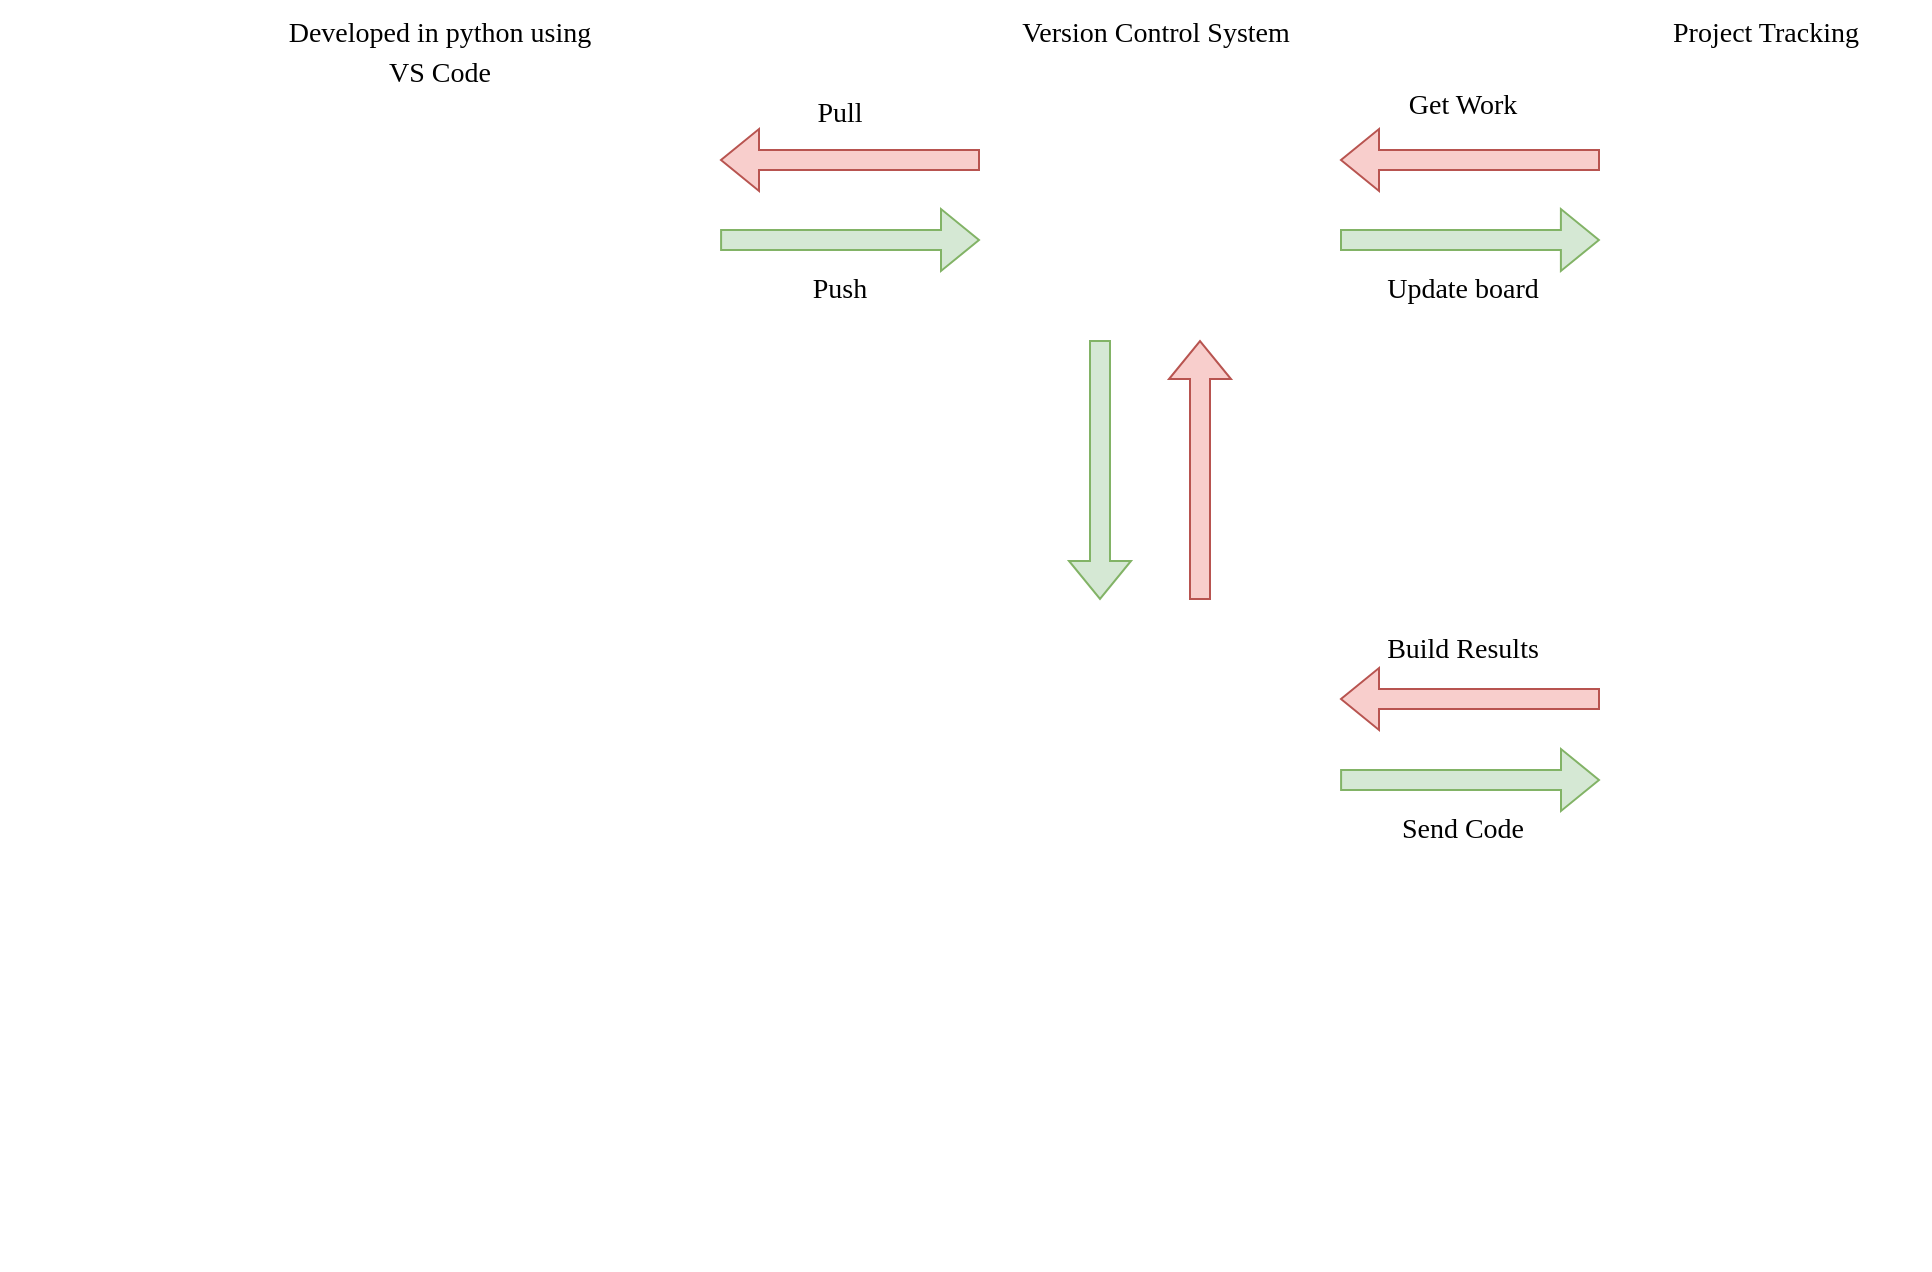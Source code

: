 <mxfile version="17.1.0" type="github">
  <diagram id="R-vtsllRjWptvhgfUugX" name="Page-1">
    <mxGraphModel dx="1422" dy="752" grid="1" gridSize="10" guides="1" tooltips="1" connect="1" arrows="1" fold="1" page="1" pageScale="1" pageWidth="827" pageHeight="1169" math="0" shadow="0">
      <root>
        <mxCell id="0" />
        <mxCell id="1" parent="0" />
        <mxCell id="UjC964fogurT_Rf7UAPe-1" value="" style="shape=image;verticalLabelPosition=bottom;labelBackgroundColor=default;verticalAlign=top;aspect=fixed;imageAspect=0;image=https://o.remove.bg/downloads/bcf56bba-a07d-4360-9be7-c0eeecf1608a/image-removebg-preview.png;" vertex="1" parent="1">
          <mxGeometry x="540" y="60" width="235.54" height="130" as="geometry" />
        </mxCell>
        <mxCell id="UjC964fogurT_Rf7UAPe-3" value="" style="shape=image;verticalLabelPosition=bottom;labelBackgroundColor=default;verticalAlign=top;aspect=fixed;imageAspect=0;image=https://o.remove.bg/downloads/546b3714-94e5-4662-80a4-6e40884e7d94/image-removebg-preview.png;" vertex="1" parent="1">
          <mxGeometry x="522.77" y="290" width="270" height="270" as="geometry" />
        </mxCell>
        <mxCell id="UjC964fogurT_Rf7UAPe-4" value="" style="shape=image;verticalLabelPosition=bottom;labelBackgroundColor=default;verticalAlign=top;aspect=fixed;imageAspect=0;image=https://o.remove.bg/downloads/b527db3a-627c-4f6d-aade-42cf5eb6162f/image-removebg-preview.png;" vertex="1" parent="1">
          <mxGeometry x="430.0" y="330" width="215.91" height="120" as="geometry" />
        </mxCell>
        <mxCell id="UjC964fogurT_Rf7UAPe-6" value="" style="shape=image;verticalLabelPosition=bottom;labelBackgroundColor=default;verticalAlign=top;aspect=fixed;imageAspect=0;image=https://o.remove.bg/downloads/4e845978-fed2-4edf-9369-0dded8a33c09/image-removebg-preview.png;" vertex="1" parent="1">
          <mxGeometry x="880" y="42.5" width="165" height="165" as="geometry" />
        </mxCell>
        <mxCell id="UjC964fogurT_Rf7UAPe-7" value="" style="shape=image;verticalLabelPosition=bottom;labelBackgroundColor=default;verticalAlign=top;aspect=fixed;imageAspect=0;image=https://o.remove.bg/downloads/074fca3e-b8ea-4ec3-bf4a-671aaecba170/image-removebg-preview.png;" vertex="1" parent="1">
          <mxGeometry x="892.5" y="330" width="140" height="140" as="geometry" />
        </mxCell>
        <mxCell id="UjC964fogurT_Rf7UAPe-8" value="" style="shape=image;verticalLabelPosition=bottom;labelBackgroundColor=default;verticalAlign=top;aspect=fixed;imageAspect=0;image=https://o.remove.bg/downloads/10a5251b-6cb7-424c-af25-938a95f4638b/image-removebg-preview.png;" vertex="1" parent="1">
          <mxGeometry x="264.0" y="50" width="150" height="150" as="geometry" />
        </mxCell>
        <mxCell id="UjC964fogurT_Rf7UAPe-9" value="" style="shape=image;verticalLabelPosition=bottom;labelBackgroundColor=default;verticalAlign=top;aspect=fixed;imageAspect=0;image=https://o.remove.bg/downloads/89e39acb-b74c-4910-bea0-2c0385968e4f/image-removebg-preview.png;" vertex="1" parent="1">
          <mxGeometry x="93.84" y="57.5" width="266.21" height="150" as="geometry" />
        </mxCell>
        <mxCell id="UjC964fogurT_Rf7UAPe-10" value="" style="shape=flexArrow;endArrow=classic;html=1;rounded=0;fillColor=#f8cecc;strokeColor=#b85450;" edge="1" parent="1">
          <mxGeometry width="50" height="50" relative="1" as="geometry">
            <mxPoint x="570" y="100" as="sourcePoint" />
            <mxPoint x="440" y="100" as="targetPoint" />
          </mxGeometry>
        </mxCell>
        <mxCell id="UjC964fogurT_Rf7UAPe-16" value="" style="shape=flexArrow;endArrow=classic;html=1;rounded=0;fillColor=#d5e8d4;strokeColor=#82b366;" edge="1" parent="1">
          <mxGeometry width="50" height="50" relative="1" as="geometry">
            <mxPoint x="440.05" y="140" as="sourcePoint" />
            <mxPoint x="570" y="140" as="targetPoint" />
          </mxGeometry>
        </mxCell>
        <mxCell id="UjC964fogurT_Rf7UAPe-17" value="&lt;font style=&quot;font-size: 14px&quot;&gt;&lt;span&gt;Pull&lt;/span&gt;&lt;/font&gt;" style="text;html=1;strokeColor=none;fillColor=none;align=center;verticalAlign=middle;whiteSpace=wrap;rounded=0;fontFamily=Montserrat Light 300;fontSource=https%3A%2F%2Ffonts.googleapis.com%2Fcss%3Ffamily%3DMontserrat%2BLight%2B300;fontSize=16;" vertex="1" parent="1">
          <mxGeometry x="470" y="60" width="60" height="30" as="geometry" />
        </mxCell>
        <mxCell id="UjC964fogurT_Rf7UAPe-21" value="&lt;font style=&quot;font-size: 14px&quot;&gt;Developed in python using VS Code&lt;/font&gt;" style="text;html=1;strokeColor=none;fillColor=none;align=center;verticalAlign=middle;whiteSpace=wrap;rounded=0;fontFamily=Montserrat Light 300;fontSource=https%3A%2F%2Ffonts.googleapis.com%2Fcss%3Ffamily%3DMontserrat%2BLight%2B300;fontSize=16;" vertex="1" parent="1">
          <mxGeometry x="220.0" y="30" width="159.89" height="30" as="geometry" />
        </mxCell>
        <mxCell id="UjC964fogurT_Rf7UAPe-22" value="&lt;font style=&quot;font-size: 14px&quot;&gt;Version Control System&lt;/font&gt;" style="text;html=1;strokeColor=none;fillColor=none;align=center;verticalAlign=middle;whiteSpace=wrap;rounded=0;fontFamily=Montserrat Light 300;fontSource=https%3A%2F%2Ffonts.googleapis.com%2Fcss%3Ffamily%3DMontserrat%2BLight%2B300;fontSize=16;" vertex="1" parent="1">
          <mxGeometry x="577.82" y="20" width="159.89" height="30" as="geometry" />
        </mxCell>
        <mxCell id="UjC964fogurT_Rf7UAPe-23" value="&lt;font style=&quot;font-size: 14px&quot;&gt;Project Tracking&lt;/font&gt;" style="text;html=1;strokeColor=none;fillColor=none;align=center;verticalAlign=middle;whiteSpace=wrap;rounded=0;fontFamily=Montserrat Light 300;fontSource=https%3A%2F%2Ffonts.googleapis.com%2Fcss%3Ffamily%3DMontserrat%2BLight%2B300;fontSize=16;" vertex="1" parent="1">
          <mxGeometry x="882.55" y="20" width="159.89" height="30" as="geometry" />
        </mxCell>
        <mxCell id="UjC964fogurT_Rf7UAPe-26" value="Get Work" style="text;html=1;strokeColor=none;fillColor=none;align=center;verticalAlign=middle;whiteSpace=wrap;rounded=0;fontFamily=Montserrat Light 300;fontSource=https%3A%2F%2Ffonts.googleapis.com%2Fcss%3Ffamily%3DMontserrat%2BLight%2B300;fontSize=14;" vertex="1" parent="1">
          <mxGeometry x="750" y="57.5" width="122.68" height="30" as="geometry" />
        </mxCell>
        <mxCell id="UjC964fogurT_Rf7UAPe-27" value="Push" style="text;html=1;strokeColor=none;fillColor=none;align=center;verticalAlign=middle;whiteSpace=wrap;rounded=0;fontFamily=Montserrat Light 300;fontSource=https%3A%2F%2Ffonts.googleapis.com%2Fcss%3Ffamily%3DMontserrat%2BLight%2B300;fontSize=14;" vertex="1" parent="1">
          <mxGeometry x="470" y="150" width="60" height="30" as="geometry" />
        </mxCell>
        <mxCell id="UjC964fogurT_Rf7UAPe-28" value="Update board" style="text;html=1;strokeColor=none;fillColor=none;align=center;verticalAlign=middle;whiteSpace=wrap;rounded=0;fontFamily=Montserrat Light 300;fontSource=https%3A%2F%2Ffonts.googleapis.com%2Fcss%3Ffamily%3DMontserrat%2BLight%2B300;fontSize=14;" vertex="1" parent="1">
          <mxGeometry x="750" y="150" width="122.68" height="30" as="geometry" />
        </mxCell>
        <mxCell id="UjC964fogurT_Rf7UAPe-32" style="edgeStyle=orthogonalEdgeStyle;rounded=0;orthogonalLoop=1;jettySize=auto;html=1;exitX=0.5;exitY=1;exitDx=0;exitDy=0;fontSize=16;fillColor=#FFFFFF;" edge="1" parent="1" source="UjC964fogurT_Rf7UAPe-27" target="UjC964fogurT_Rf7UAPe-27">
          <mxGeometry relative="1" as="geometry" />
        </mxCell>
        <mxCell id="UjC964fogurT_Rf7UAPe-33" value="" style="shape=flexArrow;endArrow=classic;html=1;rounded=0;fillColor=#f8cecc;strokeColor=#b85450;" edge="1" parent="1">
          <mxGeometry width="50" height="50" relative="1" as="geometry">
            <mxPoint x="880" y="100" as="sourcePoint" />
            <mxPoint x="750" y="100" as="targetPoint" />
          </mxGeometry>
        </mxCell>
        <mxCell id="UjC964fogurT_Rf7UAPe-34" value="" style="shape=flexArrow;endArrow=classic;html=1;rounded=0;fillColor=#d5e8d4;strokeColor=#82b366;" edge="1" parent="1">
          <mxGeometry width="50" height="50" relative="1" as="geometry">
            <mxPoint x="750" y="140" as="sourcePoint" />
            <mxPoint x="879.95" y="140" as="targetPoint" />
          </mxGeometry>
        </mxCell>
        <mxCell id="UjC964fogurT_Rf7UAPe-35" value="" style="shape=flexArrow;endArrow=classic;html=1;rounded=0;fillColor=#f8cecc;strokeColor=#b85450;" edge="1" parent="1">
          <mxGeometry width="50" height="50" relative="1" as="geometry">
            <mxPoint x="880" y="369.5" as="sourcePoint" />
            <mxPoint x="750" y="369.5" as="targetPoint" />
          </mxGeometry>
        </mxCell>
        <mxCell id="UjC964fogurT_Rf7UAPe-36" value="" style="shape=flexArrow;endArrow=classic;html=1;rounded=0;fillColor=#d5e8d4;strokeColor=#82b366;" edge="1" parent="1">
          <mxGeometry width="50" height="50" relative="1" as="geometry">
            <mxPoint x="750.05" y="410" as="sourcePoint" />
            <mxPoint x="880.0" y="410" as="targetPoint" />
          </mxGeometry>
        </mxCell>
        <mxCell id="UjC964fogurT_Rf7UAPe-37" value="Build Results" style="text;html=1;strokeColor=none;fillColor=none;align=center;verticalAlign=middle;whiteSpace=wrap;rounded=0;fontFamily=Montserrat Light 300;fontSource=https%3A%2F%2Ffonts.googleapis.com%2Fcss%3Ffamily%3DMontserrat%2BLight%2B300;fontSize=14;" vertex="1" parent="1">
          <mxGeometry x="750" y="330" width="122.68" height="30" as="geometry" />
        </mxCell>
        <mxCell id="UjC964fogurT_Rf7UAPe-38" value="Send Code" style="text;html=1;strokeColor=none;fillColor=none;align=center;verticalAlign=middle;whiteSpace=wrap;rounded=0;fontFamily=Montserrat Light 300;fontSource=https%3A%2F%2Ffonts.googleapis.com%2Fcss%3Ffamily%3DMontserrat%2BLight%2B300;fontSize=14;" vertex="1" parent="1">
          <mxGeometry x="750" y="420" width="122.68" height="30" as="geometry" />
        </mxCell>
        <mxCell id="UjC964fogurT_Rf7UAPe-39" value="" style="shape=image;verticalLabelPosition=bottom;labelBackgroundColor=default;verticalAlign=top;aspect=fixed;imageAspect=0;image=https://o.remove.bg/downloads/f99a4950-7081-4709-b2af-51909032792b/image-removebg-preview.png;" vertex="1" parent="1">
          <mxGeometry x="80.0" y="515" width="268.64" height="140" as="geometry" />
        </mxCell>
        <mxCell id="UjC964fogurT_Rf7UAPe-40" value="" style="shape=flexArrow;endArrow=classic;html=1;rounded=0;fillColor=#d5e8d4;strokeColor=#82b366;" edge="1" parent="1">
          <mxGeometry width="50" height="50" relative="1" as="geometry">
            <mxPoint x="630" y="190" as="sourcePoint" />
            <mxPoint x="630" y="320" as="targetPoint" />
          </mxGeometry>
        </mxCell>
        <mxCell id="UjC964fogurT_Rf7UAPe-42" value="" style="shape=flexArrow;endArrow=classic;html=1;rounded=0;fillColor=#f8cecc;strokeColor=#b85450;" edge="1" parent="1">
          <mxGeometry width="50" height="50" relative="1" as="geometry">
            <mxPoint x="680" y="320" as="sourcePoint" />
            <mxPoint x="680" y="190" as="targetPoint" />
          </mxGeometry>
        </mxCell>
      </root>
    </mxGraphModel>
  </diagram>
</mxfile>
